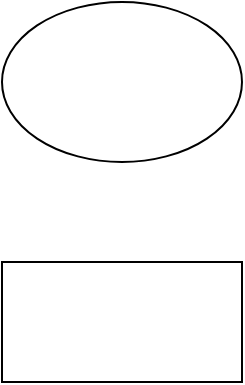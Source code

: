 <mxfile version="13.6.4" type="device"><diagram id="nLw4UMlyOaLA1Jcy3Bbt" name="Page-1"><mxGraphModel dx="530" dy="1547" grid="1" gridSize="10" guides="1" tooltips="1" connect="1" arrows="1" fold="1" page="1" pageScale="1" pageWidth="850" pageHeight="1100" math="0" shadow="0"><root><mxCell id="0"/><mxCell id="1" parent="0"/><mxCell id="BW6Ioz6h0IrF-Dvpvdyr-1" value="" style="rounded=0;whiteSpace=wrap;html=1;" vertex="1" parent="1"><mxGeometry x="160" y="-280" width="120" height="60" as="geometry"/></mxCell><mxCell id="BW6Ioz6h0IrF-Dvpvdyr-2" value="" style="ellipse;whiteSpace=wrap;html=1;" vertex="1" parent="1"><mxGeometry x="160" y="-410" width="120" height="80" as="geometry"/></mxCell></root></mxGraphModel></diagram></mxfile>